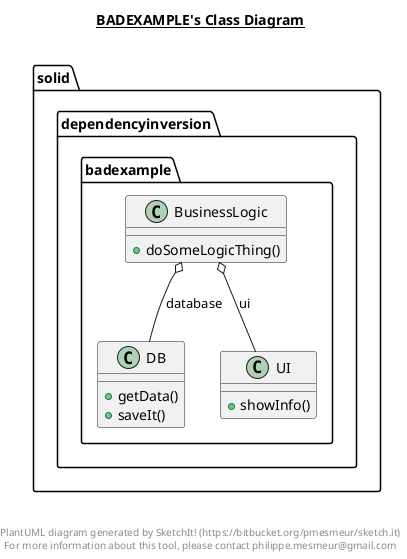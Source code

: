 @startuml

title __BADEXAMPLE's Class Diagram__\n

  namespace solid.dependencyinversion.badexample {
    class solid.dependencyinversion.badexample.BusinessLogic {
        + doSomeLogicThing()
    }
  }
  

  namespace solid.dependencyinversion.badexample {
    class solid.dependencyinversion.badexample.DB {
        + getData()
        + saveIt()
    }
  }
  

  namespace solid.dependencyinversion.badexample {
    class solid.dependencyinversion.badexample.UI {
        + showInfo()
    }
  }
  

  solid.dependencyinversion.badexample.BusinessLogic o-- solid.dependencyinversion.badexample.DB : database
  solid.dependencyinversion.badexample.BusinessLogic o-- solid.dependencyinversion.badexample.UI : ui


right footer


PlantUML diagram generated by SketchIt! (https://bitbucket.org/pmesmeur/sketch.it)
For more information about this tool, please contact philippe.mesmeur@gmail.com
endfooter

@enduml
